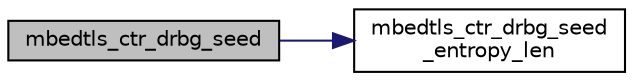 digraph "mbedtls_ctr_drbg_seed"
{
 // LATEX_PDF_SIZE
  edge [fontname="Helvetica",fontsize="10",labelfontname="Helvetica",labelfontsize="10"];
  node [fontname="Helvetica",fontsize="10",shape=record];
  rankdir="LR";
  Node1 [label="mbedtls_ctr_drbg_seed",height=0.2,width=0.4,color="black", fillcolor="grey75", style="filled", fontcolor="black",tooltip="This function seeds and sets up the CTR_DRBG entropy source for future reseeds."];
  Node1 -> Node2 [color="midnightblue",fontsize="10",style="solid",fontname="Helvetica"];
  Node2 [label="mbedtls_ctr_drbg_seed\l_entropy_len",height=0.2,width=0.4,color="black", fillcolor="white", style="filled",URL="$d8/d36/ctr__drbg_8c.html#a24ae905b4a8198e39f88bd8be40a7601",tooltip=" "];
}
